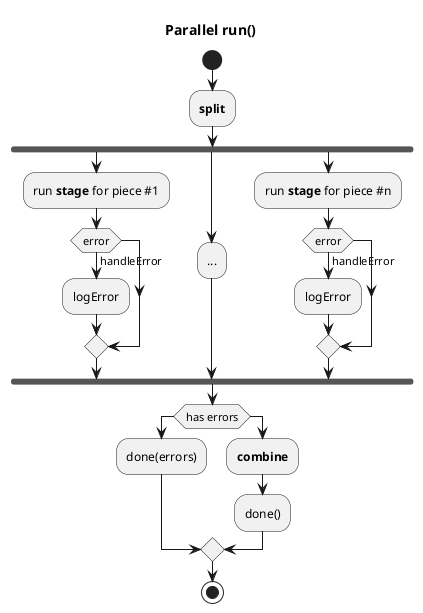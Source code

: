 @startuml

title Parallel run()

start
:**split**;

fork
    :run **stage** for piece #1;
    if(error) then (handleError)
        :logError;
    endif 
fork again
:...;
fork again
    :run **stage** for piece #n;
    if(error) then (handleError)
        :logError;
    endif 
end fork

if(has errors) 
    :done(errors);
else
    :**combine**;
    :done();
endif
stop

@enduml